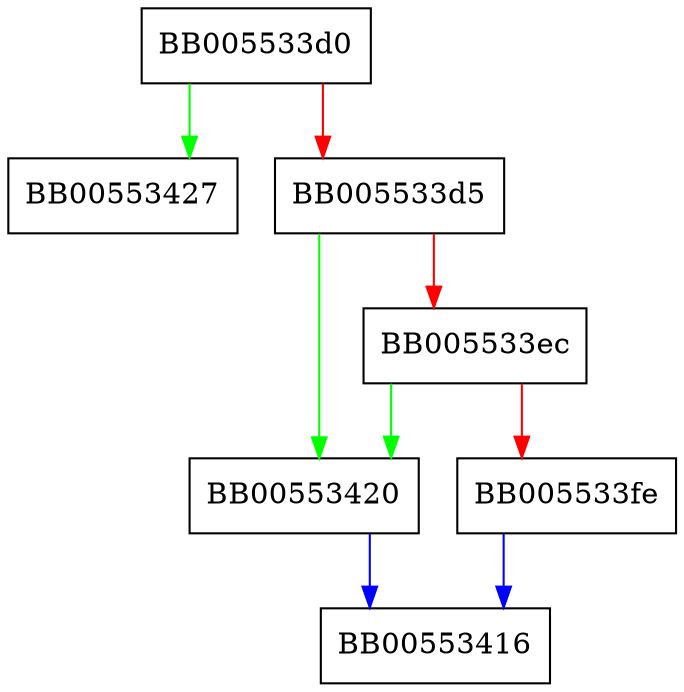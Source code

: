 digraph OSSL_CMP_ATAV_get_rsaKeyLen {
  node [shape="box"];
  graph [splines=ortho];
  BB005533d0 -> BB00553427 [color="green"];
  BB005533d0 -> BB005533d5 [color="red"];
  BB005533d5 -> BB00553420 [color="green"];
  BB005533d5 -> BB005533ec [color="red"];
  BB005533ec -> BB00553420 [color="green"];
  BB005533ec -> BB005533fe [color="red"];
  BB005533fe -> BB00553416 [color="blue"];
  BB00553420 -> BB00553416 [color="blue"];
}